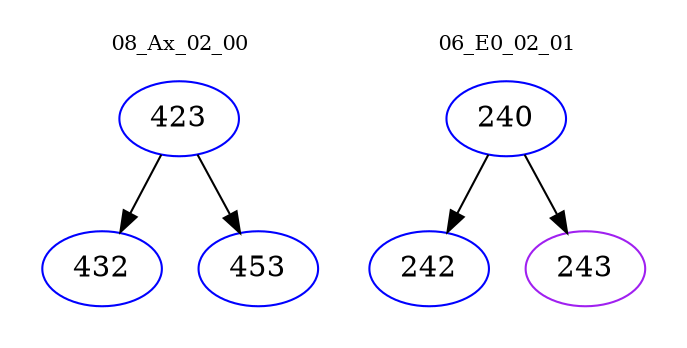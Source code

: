 digraph{
subgraph cluster_0 {
color = white
label = "08_Ax_02_00";
fontsize=10;
T0_423 [label="423", color="blue"]
T0_423 -> T0_432 [color="black"]
T0_432 [label="432", color="blue"]
T0_423 -> T0_453 [color="black"]
T0_453 [label="453", color="blue"]
}
subgraph cluster_1 {
color = white
label = "06_E0_02_01";
fontsize=10;
T1_240 [label="240", color="blue"]
T1_240 -> T1_242 [color="black"]
T1_242 [label="242", color="blue"]
T1_240 -> T1_243 [color="black"]
T1_243 [label="243", color="purple"]
}
}
